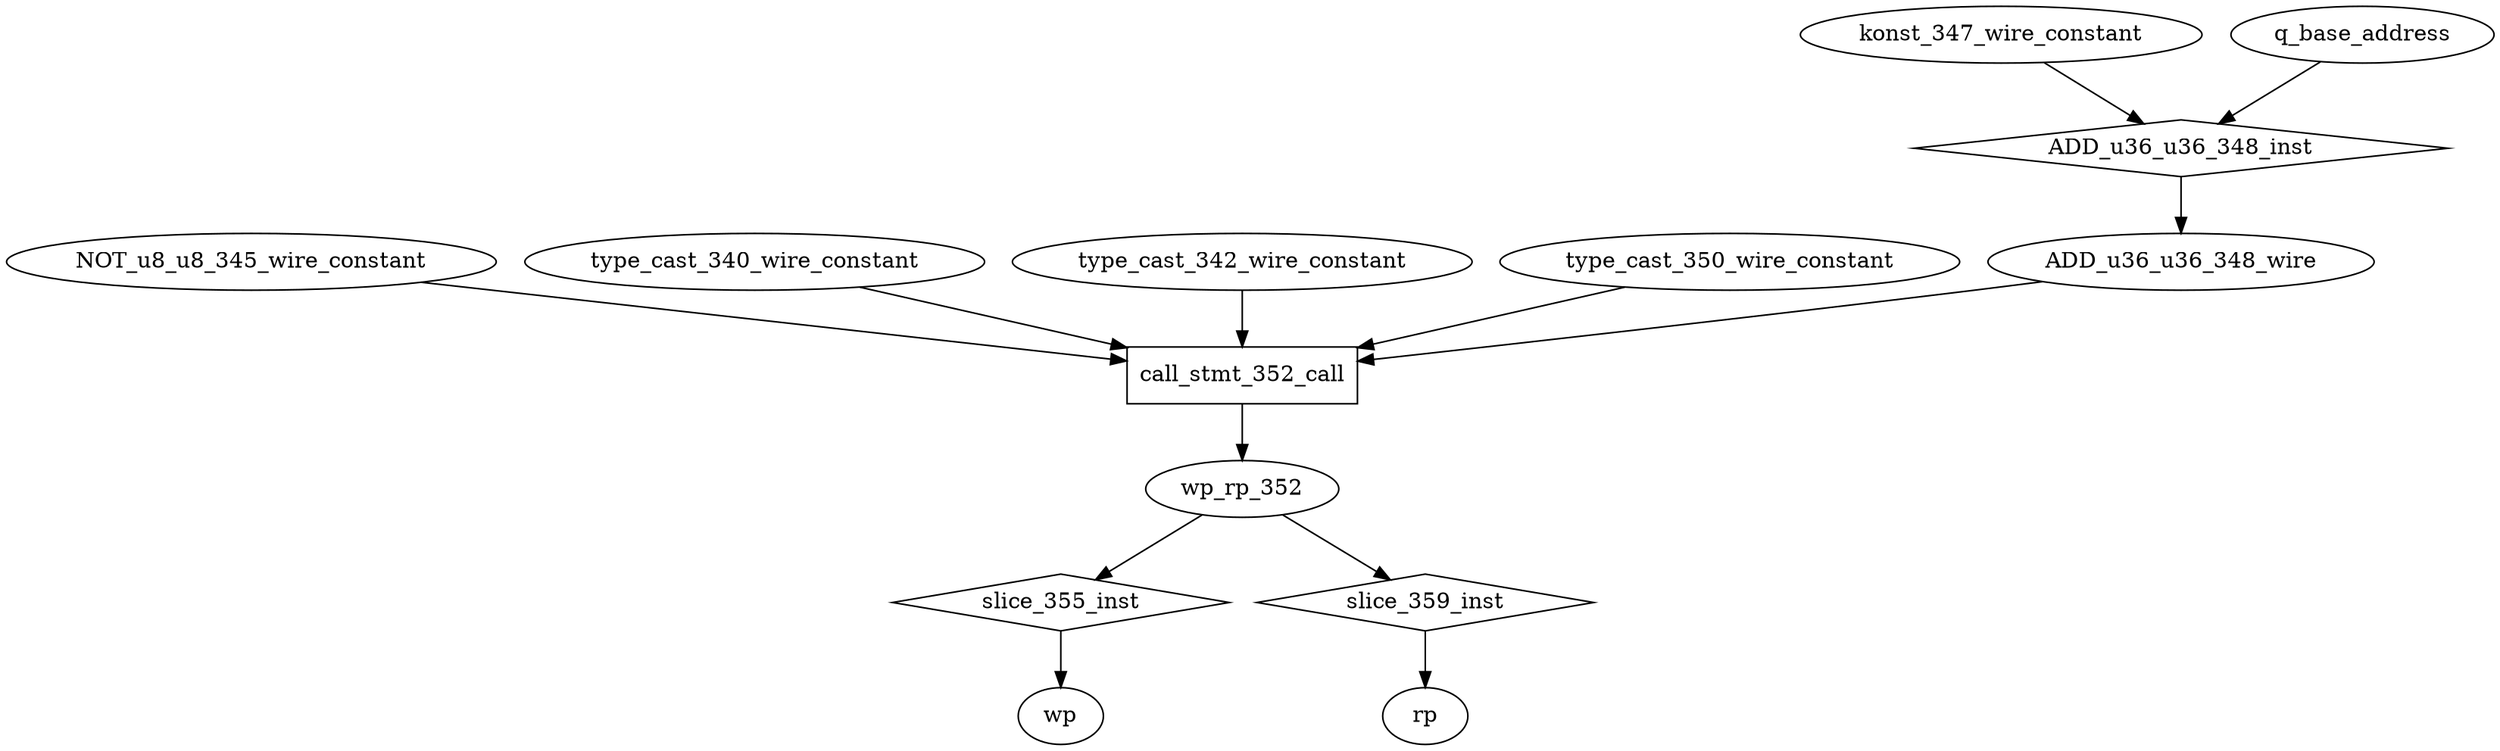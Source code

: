 digraph data_path {
  ADD_u36_u36_348_wire [shape=ellipse];
  NOT_u8_u8_345_wire_constant [shape=ellipse];
  konst_347_wire_constant [shape=ellipse];
  type_cast_340_wire_constant [shape=ellipse];
  type_cast_342_wire_constant [shape=ellipse];
  type_cast_350_wire_constant [shape=ellipse];
  wp_rp_352 [shape=ellipse];
  ADD_u36_u36_348_inst [shape=diamond];
q_base_address  -> ADD_u36_u36_348_inst;
konst_347_wire_constant  -> ADD_u36_u36_348_inst;
ADD_u36_u36_348_inst -> ADD_u36_u36_348_wire;
  call_stmt_352_call [shape=rectangle];
type_cast_340_wire_constant  -> call_stmt_352_call;
type_cast_342_wire_constant  -> call_stmt_352_call;
NOT_u8_u8_345_wire_constant  -> call_stmt_352_call;
ADD_u36_u36_348_wire  -> call_stmt_352_call;
type_cast_350_wire_constant  -> call_stmt_352_call;
call_stmt_352_call -> wp_rp_352;
  slice_355_inst [shape=diamond];
wp_rp_352  -> slice_355_inst;
slice_355_inst -> wp;
  slice_359_inst [shape=diamond];
wp_rp_352  -> slice_359_inst;
slice_359_inst -> rp;
}
